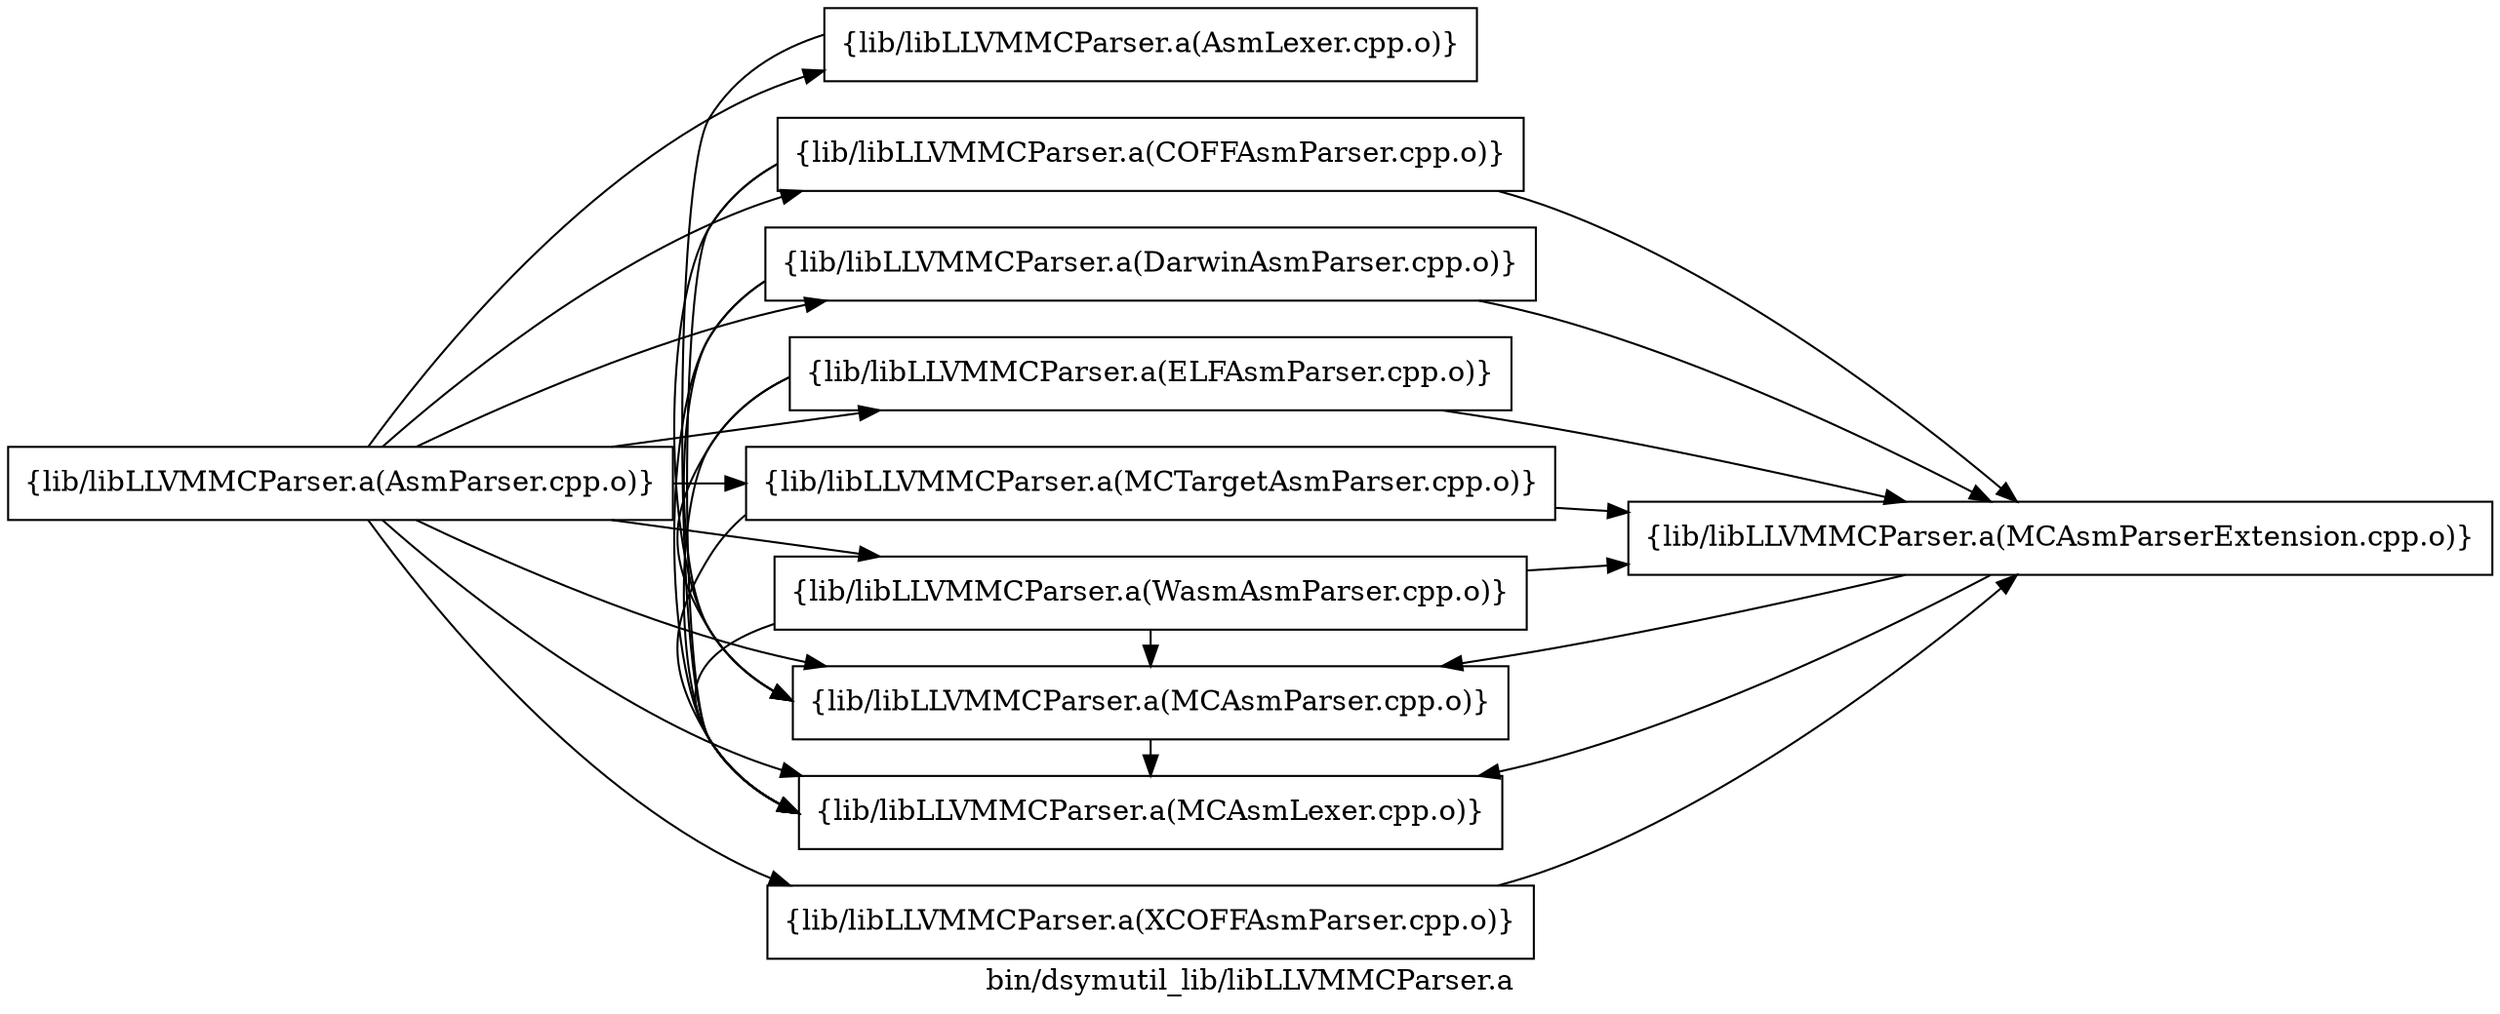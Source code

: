 digraph "bin/dsymutil_lib/libLLVMMCParser.a" {
	label="bin/dsymutil_lib/libLLVMMCParser.a";
	rankdir=LR;
	{ rank=same; Node0x557249534388;  }
	{ rank=same; Node0x55724953c858; Node0x55724953d528; Node0x55724953cdf8; Node0x55724953b2c8; Node0x55724953bf98; Node0x55724954dc98; Node0x55724954ce38; Node0x55724954dfb8; Node0x55724954d3d8;  }

	Node0x557249534388 [shape=record,shape=box,group=0,label="{lib/libLLVMMCParser.a(AsmParser.cpp.o)}"];
	Node0x557249534388 -> Node0x55724953c858;
	Node0x557249534388 -> Node0x55724953d528;
	Node0x557249534388 -> Node0x55724953cdf8;
	Node0x557249534388 -> Node0x55724953b2c8;
	Node0x557249534388 -> Node0x55724953bf98;
	Node0x557249534388 -> Node0x55724954dc98;
	Node0x557249534388 -> Node0x55724954ce38;
	Node0x557249534388 -> Node0x55724954dfb8;
	Node0x557249534388 -> Node0x55724954d3d8;
	Node0x55724954dc98 [shape=record,shape=box,group=0,label="{lib/libLLVMMCParser.a(MCAsmParser.cpp.o)}"];
	Node0x55724954dc98 -> Node0x55724953bf98;
	Node0x55724954ce38 [shape=record,shape=box,group=0,label="{lib/libLLVMMCParser.a(MCTargetAsmParser.cpp.o)}"];
	Node0x55724954ce38 -> Node0x55724953bf98;
	Node0x55724954ce38 -> Node0x55724954ea58;
	Node0x55724953c858 [shape=record,shape=box,group=0,label="{lib/libLLVMMCParser.a(AsmLexer.cpp.o)}"];
	Node0x55724953c858 -> Node0x55724953bf98;
	Node0x55724953d528 [shape=record,shape=box,group=0,label="{lib/libLLVMMCParser.a(COFFAsmParser.cpp.o)}"];
	Node0x55724953d528 -> Node0x55724953bf98;
	Node0x55724953d528 -> Node0x55724954dc98;
	Node0x55724953d528 -> Node0x55724954ea58;
	Node0x55724953cdf8 [shape=record,shape=box,group=0,label="{lib/libLLVMMCParser.a(DarwinAsmParser.cpp.o)}"];
	Node0x55724953cdf8 -> Node0x55724953bf98;
	Node0x55724953cdf8 -> Node0x55724954dc98;
	Node0x55724953cdf8 -> Node0x55724954ea58;
	Node0x55724953b2c8 [shape=record,shape=box,group=0,label="{lib/libLLVMMCParser.a(ELFAsmParser.cpp.o)}"];
	Node0x55724953b2c8 -> Node0x55724953bf98;
	Node0x55724953b2c8 -> Node0x55724954dc98;
	Node0x55724953b2c8 -> Node0x55724954ea58;
	Node0x55724953bf98 [shape=record,shape=box,group=0,label="{lib/libLLVMMCParser.a(MCAsmLexer.cpp.o)}"];
	Node0x55724954dfb8 [shape=record,shape=box,group=0,label="{lib/libLLVMMCParser.a(WasmAsmParser.cpp.o)}"];
	Node0x55724954dfb8 -> Node0x55724953bf98;
	Node0x55724954dfb8 -> Node0x55724954dc98;
	Node0x55724954dfb8 -> Node0x55724954ea58;
	Node0x55724954d3d8 [shape=record,shape=box,group=0,label="{lib/libLLVMMCParser.a(XCOFFAsmParser.cpp.o)}"];
	Node0x55724954d3d8 -> Node0x55724954ea58;
	Node0x55724954ea58 [shape=record,shape=box,group=0,label="{lib/libLLVMMCParser.a(MCAsmParserExtension.cpp.o)}"];
	Node0x55724954ea58 -> Node0x55724953bf98;
	Node0x55724954ea58 -> Node0x55724954dc98;
}
